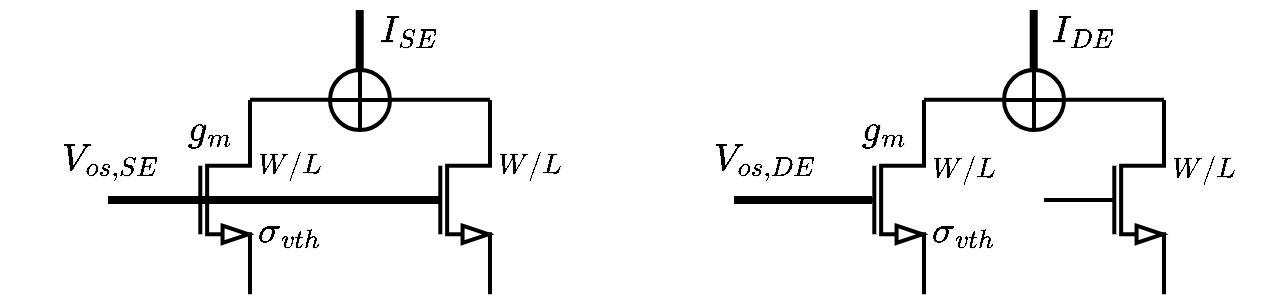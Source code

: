 <mxfile version="24.8.6">
  <diagram name="Page-1" id="UhaocGjNYDaVep4jxPMH">
    <mxGraphModel dx="822" dy="601" grid="1" gridSize="10" guides="1" tooltips="1" connect="1" arrows="1" fold="1" page="1" pageScale="1" pageWidth="850" pageHeight="1100" math="1" shadow="0">
      <root>
        <mxCell id="0" />
        <mxCell id="1" parent="0" />
        <mxCell id="w4-Wz256S7frgXvxM4pu-1" value="" style="verticalLabelPosition=bottom;shadow=0;dashed=0;align=center;html=1;verticalAlign=top;shape=mxgraph.electrical.transistors.nmos;pointerEvents=1;strokeWidth=2;" parent="1" vertex="1">
          <mxGeometry x="180" y="160" width="60" height="100" as="geometry" />
        </mxCell>
        <mxCell id="w4-Wz256S7frgXvxM4pu-2" value="" style="verticalLabelPosition=bottom;shadow=0;dashed=0;align=center;html=1;verticalAlign=top;shape=mxgraph.electrical.transistors.nmos;pointerEvents=1;strokeWidth=2;" parent="1" vertex="1">
          <mxGeometry x="300" y="160" width="60" height="100" as="geometry" />
        </mxCell>
        <mxCell id="w4-Wz256S7frgXvxM4pu-3" value="" style="endArrow=none;html=1;rounded=0;strokeWidth=4;" parent="1" edge="1">
          <mxGeometry width="50" height="50" relative="1" as="geometry">
            <mxPoint x="169" y="210" as="sourcePoint" />
            <mxPoint x="335" y="210" as="targetPoint" />
          </mxGeometry>
        </mxCell>
        <mxCell id="w4-Wz256S7frgXvxM4pu-5" value="" style="endArrow=none;html=1;rounded=0;exitX=1;exitY=0.076;exitDx=0;exitDy=0;exitPerimeter=0;strokeWidth=2;" parent="1" source="w4-Wz256S7frgXvxM4pu-1" edge="1">
          <mxGeometry width="50" height="50" relative="1" as="geometry">
            <mxPoint x="240" y="160" as="sourcePoint" />
            <mxPoint x="240" y="160" as="targetPoint" />
          </mxGeometry>
        </mxCell>
        <mxCell id="w4-Wz256S7frgXvxM4pu-6" value="" style="endArrow=none;html=1;rounded=0;exitX=1;exitY=0.076;exitDx=0;exitDy=0;exitPerimeter=0;strokeWidth=2;" parent="1" edge="1">
          <mxGeometry width="50" height="50" relative="1" as="geometry">
            <mxPoint x="360" y="170" as="sourcePoint" />
            <mxPoint x="360" y="160" as="targetPoint" />
          </mxGeometry>
        </mxCell>
        <mxCell id="w4-Wz256S7frgXvxM4pu-7" value="" style="verticalLabelPosition=bottom;verticalAlign=top;html=1;shape=mxgraph.flowchart.summing_function;strokeWidth=2;" parent="1" vertex="1">
          <mxGeometry x="280" y="145" width="30" height="30" as="geometry" />
        </mxCell>
        <mxCell id="w4-Wz256S7frgXvxM4pu-9" value="" style="endArrow=none;html=1;rounded=0;strokeWidth=2;" parent="1" edge="1">
          <mxGeometry width="50" height="50" relative="1" as="geometry">
            <mxPoint x="280" y="159.86" as="sourcePoint" />
            <mxPoint x="240" y="159.86" as="targetPoint" />
          </mxGeometry>
        </mxCell>
        <mxCell id="w4-Wz256S7frgXvxM4pu-10" value="" style="endArrow=none;html=1;rounded=0;strokeWidth=2;" parent="1" edge="1">
          <mxGeometry width="50" height="50" relative="1" as="geometry">
            <mxPoint x="360" y="159.88" as="sourcePoint" />
            <mxPoint x="310" y="159.88" as="targetPoint" />
          </mxGeometry>
        </mxCell>
        <mxCell id="w4-Wz256S7frgXvxM4pu-11" value="" style="endArrow=none;html=1;rounded=0;strokeWidth=4;" parent="1" edge="1">
          <mxGeometry width="50" height="50" relative="1" as="geometry">
            <mxPoint x="294.86" y="145" as="sourcePoint" />
            <mxPoint x="294.86" y="115" as="targetPoint" />
          </mxGeometry>
        </mxCell>
        <mxCell id="w4-Wz256S7frgXvxM4pu-12" value="&lt;font style=&quot;font-size: 16px;&quot;&gt;$$V_{os,SE}$$&lt;/font&gt;" style="text;html=1;align=center;verticalAlign=middle;whiteSpace=wrap;rounded=0;" parent="1" vertex="1">
          <mxGeometry x="140" y="175" width="60" height="30" as="geometry" />
        </mxCell>
        <mxCell id="w4-Wz256S7frgXvxM4pu-13" value="&lt;font style=&quot;font-size: 16px;&quot;&gt;$$I_{SE}$$&lt;/font&gt;" style="text;html=1;align=center;verticalAlign=middle;whiteSpace=wrap;rounded=0;" parent="1" vertex="1">
          <mxGeometry x="290" y="110" width="60" height="30" as="geometry" />
        </mxCell>
        <mxCell id="w4-Wz256S7frgXvxM4pu-14" value="&lt;font style=&quot;font-size: 16px;&quot;&gt;$$\sigma_{vth}$$&lt;/font&gt;" style="text;html=1;align=center;verticalAlign=middle;whiteSpace=wrap;rounded=0;" parent="1" vertex="1">
          <mxGeometry x="230" y="210" width="60" height="30" as="geometry" />
        </mxCell>
        <mxCell id="w4-Wz256S7frgXvxM4pu-16" value="&lt;font style=&quot;font-size: 16px;&quot;&gt;$$g_{m}$$&lt;/font&gt;" style="text;html=1;align=center;verticalAlign=middle;whiteSpace=wrap;rounded=0;" parent="1" vertex="1">
          <mxGeometry x="190" y="160" width="60" height="30" as="geometry" />
        </mxCell>
        <mxCell id="w4-Wz256S7frgXvxM4pu-17" value="" style="verticalLabelPosition=bottom;shadow=0;dashed=0;align=center;html=1;verticalAlign=top;shape=mxgraph.electrical.transistors.nmos;pointerEvents=1;strokeWidth=2;" parent="1" vertex="1">
          <mxGeometry x="517" y="160" width="60" height="100" as="geometry" />
        </mxCell>
        <mxCell id="w4-Wz256S7frgXvxM4pu-18" value="" style="verticalLabelPosition=bottom;shadow=0;dashed=0;align=center;html=1;verticalAlign=top;shape=mxgraph.electrical.transistors.nmos;pointerEvents=1;strokeWidth=2;" parent="1" vertex="1">
          <mxGeometry x="637" y="160" width="60" height="100" as="geometry" />
        </mxCell>
        <mxCell id="w4-Wz256S7frgXvxM4pu-19" value="" style="endArrow=none;html=1;rounded=0;strokeWidth=4;" parent="1" edge="1">
          <mxGeometry width="50" height="50" relative="1" as="geometry">
            <mxPoint x="482" y="210" as="sourcePoint" />
            <mxPoint x="551" y="210" as="targetPoint" />
          </mxGeometry>
        </mxCell>
        <mxCell id="w4-Wz256S7frgXvxM4pu-20" value="" style="endArrow=none;html=1;rounded=0;exitX=1;exitY=0.076;exitDx=0;exitDy=0;exitPerimeter=0;strokeWidth=2;" parent="1" source="w4-Wz256S7frgXvxM4pu-17" edge="1">
          <mxGeometry width="50" height="50" relative="1" as="geometry">
            <mxPoint x="577" y="160" as="sourcePoint" />
            <mxPoint x="577" y="160" as="targetPoint" />
          </mxGeometry>
        </mxCell>
        <mxCell id="w4-Wz256S7frgXvxM4pu-21" value="" style="endArrow=none;html=1;rounded=0;exitX=1;exitY=0.076;exitDx=0;exitDy=0;exitPerimeter=0;strokeWidth=2;" parent="1" edge="1">
          <mxGeometry width="50" height="50" relative="1" as="geometry">
            <mxPoint x="697" y="170" as="sourcePoint" />
            <mxPoint x="697" y="160" as="targetPoint" />
          </mxGeometry>
        </mxCell>
        <mxCell id="w4-Wz256S7frgXvxM4pu-23" value="" style="endArrow=none;html=1;rounded=0;strokeWidth=2;" parent="1" edge="1">
          <mxGeometry width="50" height="50" relative="1" as="geometry">
            <mxPoint x="617" y="159.86" as="sourcePoint" />
            <mxPoint x="577" y="159.86" as="targetPoint" />
          </mxGeometry>
        </mxCell>
        <mxCell id="w4-Wz256S7frgXvxM4pu-24" value="" style="endArrow=none;html=1;rounded=0;strokeWidth=2;" parent="1" edge="1">
          <mxGeometry width="50" height="50" relative="1" as="geometry">
            <mxPoint x="697" y="159.88" as="sourcePoint" />
            <mxPoint x="647" y="159.88" as="targetPoint" />
          </mxGeometry>
        </mxCell>
        <mxCell id="w4-Wz256S7frgXvxM4pu-25" value="" style="endArrow=none;html=1;rounded=0;strokeWidth=4;" parent="1" edge="1">
          <mxGeometry width="50" height="50" relative="1" as="geometry">
            <mxPoint x="631.86" y="145" as="sourcePoint" />
            <mxPoint x="631.86" y="115" as="targetPoint" />
          </mxGeometry>
        </mxCell>
        <mxCell id="w4-Wz256S7frgXvxM4pu-26" value="&lt;font style=&quot;font-size: 16px;&quot;&gt;$$V_{os,DE}$$&lt;/font&gt;" style="text;html=1;align=center;verticalAlign=middle;whiteSpace=wrap;rounded=0;" parent="1" vertex="1">
          <mxGeometry x="467" y="175" width="60" height="30" as="geometry" />
        </mxCell>
        <mxCell id="w4-Wz256S7frgXvxM4pu-27" value="&lt;font style=&quot;font-size: 16px;&quot;&gt;$$I_{DE}$$&lt;/font&gt;" style="text;html=1;align=center;verticalAlign=middle;whiteSpace=wrap;rounded=0;" parent="1" vertex="1">
          <mxGeometry x="627" y="110" width="60" height="30" as="geometry" />
        </mxCell>
        <mxCell id="w4-Wz256S7frgXvxM4pu-28" value="&lt;font style=&quot;font-size: 16px;&quot;&gt;$$\sigma_{vth}$$&lt;/font&gt;" style="text;html=1;align=center;verticalAlign=middle;whiteSpace=wrap;rounded=0;" parent="1" vertex="1">
          <mxGeometry x="567" y="210" width="60" height="30" as="geometry" />
        </mxCell>
        <mxCell id="w4-Wz256S7frgXvxM4pu-30" value="&lt;font style=&quot;font-size: 16px;&quot;&gt;$$g_{m}$$&lt;/font&gt;" style="text;html=1;align=center;verticalAlign=middle;whiteSpace=wrap;rounded=0;" parent="1" vertex="1">
          <mxGeometry x="527" y="160" width="60" height="30" as="geometry" />
        </mxCell>
        <mxCell id="w4-Wz256S7frgXvxM4pu-31" value="&lt;font style=&quot;font-size: 12px;&quot;&gt;$$W/L$$&lt;/font&gt;" style="text;html=1;align=center;verticalAlign=middle;whiteSpace=wrap;rounded=0;" parent="1" vertex="1">
          <mxGeometry x="230" y="178" width="60" height="30" as="geometry" />
        </mxCell>
        <mxCell id="w4-Wz256S7frgXvxM4pu-34" value="&lt;font style=&quot;font-size: 12px;&quot;&gt;$$W/L$$&lt;/font&gt;" style="text;html=1;align=center;verticalAlign=middle;whiteSpace=wrap;rounded=0;" parent="1" vertex="1">
          <mxGeometry x="350" y="178" width="60" height="30" as="geometry" />
        </mxCell>
        <mxCell id="w4-Wz256S7frgXvxM4pu-35" value="&lt;font style=&quot;font-size: 12px;&quot;&gt;$$W/L$$&lt;/font&gt;" style="text;html=1;align=center;verticalAlign=middle;whiteSpace=wrap;rounded=0;" parent="1" vertex="1">
          <mxGeometry x="567" y="180" width="60" height="30" as="geometry" />
        </mxCell>
        <mxCell id="w4-Wz256S7frgXvxM4pu-36" value="&lt;font style=&quot;font-size: 12px;&quot;&gt;$$W/L$$&lt;/font&gt;" style="text;html=1;align=center;verticalAlign=middle;whiteSpace=wrap;rounded=0;" parent="1" vertex="1">
          <mxGeometry x="687" y="180" width="60" height="30" as="geometry" />
        </mxCell>
        <mxCell id="IDPYjAfWAljGD3QIu_8p-2" value="" style="verticalLabelPosition=bottom;verticalAlign=top;html=1;shape=mxgraph.flowchart.summing_function;strokeWidth=2;" vertex="1" parent="1">
          <mxGeometry x="617" y="145" width="30" height="30" as="geometry" />
        </mxCell>
      </root>
    </mxGraphModel>
  </diagram>
</mxfile>
